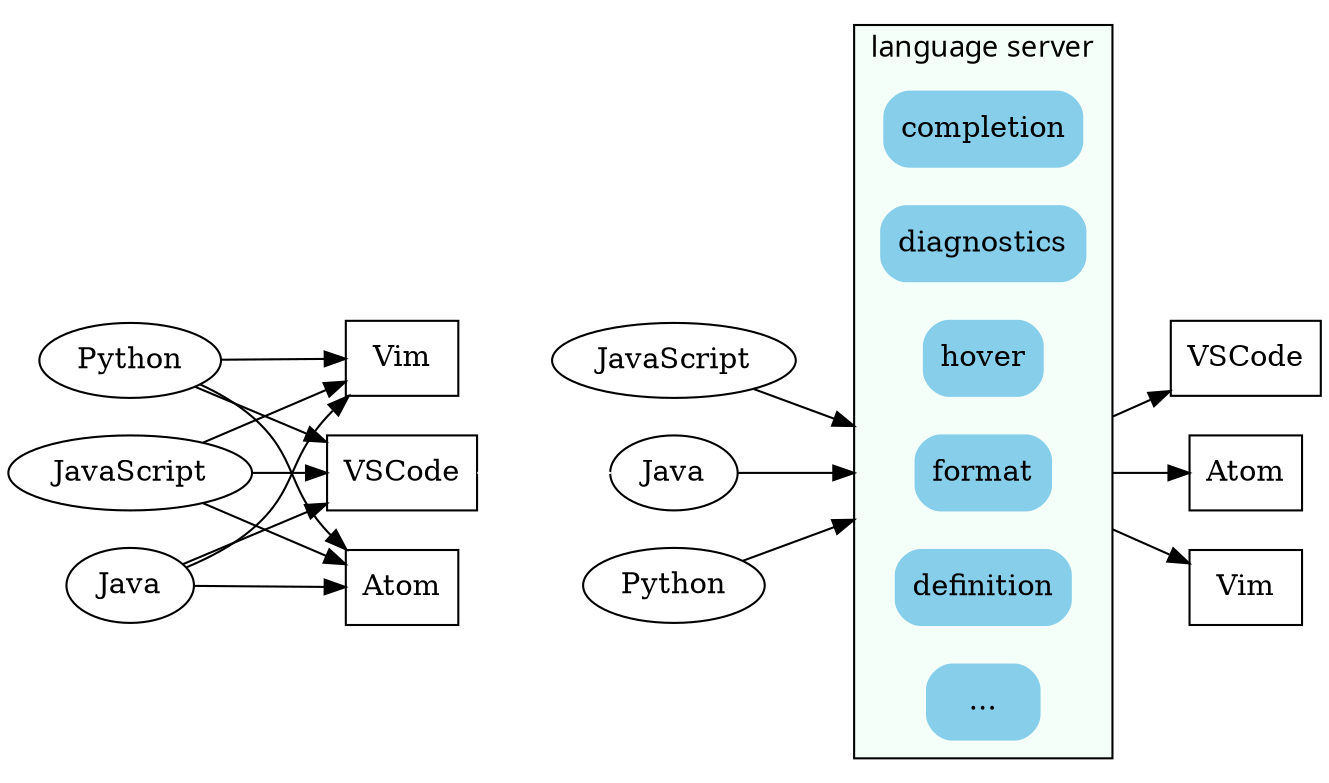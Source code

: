 digraph abc{
	rankdir=LR
	
	compound=true;
	fontname="Times New Roman";
	node [shape="record"];
	
	JavaScript [shape=""];
	Java [shape=""];
	Python [shape=""];
	
	VSCode;
	Atom;
	Vim;
	
	JavaScript -> VSCode;
	Java -> VSCode;
	Python -> VSCode;
	JavaScript -> Atom;  
	Java -> Atom;
	Python -> Atom;  
	JavaScript -> Vim;
	Java -> Vim;
	Python -> Vim;
	
	JavaScript_0 [shape="", label="JavaScript"];
	Java_0 [shape="", label="Java"];
	Python_0 [shape="", label="Python"];
	
	subgraph cluster_sl{
		label="language server";
		bgcolor="mintcream";
		node [shape="Mrecord", color="skyblue", style="filled"];
		fun_0 [label="completion"];
		fun_1 [label="diagnostics"];
		fun_2 [label="hover"];
		fun_3 [label="format"];
		fun_4 [label="definition"];
		fun_5 [label="..."]
	};

	VSCode -> Java_0 [color="white"]
	
	JavaScript_0 -> fun_3 [lhead=cluster_sl]
	Java_0 -> fun_3 [lhead=cluster_sl]
	Python_0 -> fun_3 [lhead=cluster_sl]

	VSCode_0 [label="VSCode"]
	Atom_0 [label="Atom"]
	Vim_0 [label="Vim"]

	fun_3 -> VSCode_0 [ltail=cluster_sl]
	fun_3 -> Atom_0 [ltail=cluster_sl]
	fun_3 -> Vim_0 [ltail=cluster_sl]


}